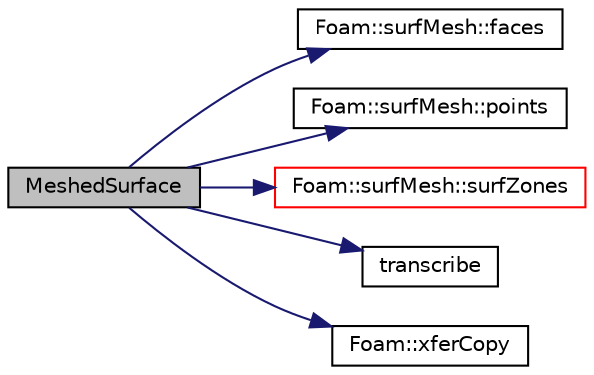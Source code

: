 digraph "MeshedSurface"
{
  bgcolor="transparent";
  edge [fontname="Helvetica",fontsize="10",labelfontname="Helvetica",labelfontsize="10"];
  node [fontname="Helvetica",fontsize="10",shape=record];
  rankdir="LR";
  Node1 [label="MeshedSurface",height=0.2,width=0.4,color="black", fillcolor="grey75", style="filled", fontcolor="black"];
  Node1 -> Node2 [color="midnightblue",fontsize="10",style="solid",fontname="Helvetica"];
  Node2 [label="Foam::surfMesh::faces",height=0.2,width=0.4,color="black",URL="$a02503.html#a4434536d50d4c14116249da802a1e2b2",tooltip="Return faces. "];
  Node1 -> Node3 [color="midnightblue",fontsize="10",style="solid",fontname="Helvetica"];
  Node3 [label="Foam::surfMesh::points",height=0.2,width=0.4,color="black",URL="$a02503.html#a084ae534298576408f063a6b3b820959",tooltip="Return points. "];
  Node1 -> Node4 [color="midnightblue",fontsize="10",style="solid",fontname="Helvetica"];
  Node4 [label="Foam::surfMesh::surfZones",height=0.2,width=0.4,color="red",URL="$a02503.html#aef9df095e77cb940ecee0f94f7c7c905",tooltip="Return surface zones. "];
  Node1 -> Node5 [color="midnightblue",fontsize="10",style="solid",fontname="Helvetica"];
  Node5 [label="transcribe",height=0.2,width=0.4,color="black",URL="$a01463.html#a2421a74b7037fa2e703e56321c0f1d7e",tooltip="Transfer points/zones and transcribe face -> triFace. "];
  Node1 -> Node6 [color="midnightblue",fontsize="10",style="solid",fontname="Helvetica"];
  Node6 [label="Foam::xferCopy",height=0.2,width=0.4,color="black",URL="$a10725.html#a9304dc7c64f975ca4e54b1d6610de4d1",tooltip="Construct by copying the contents of the arg. "];
}
